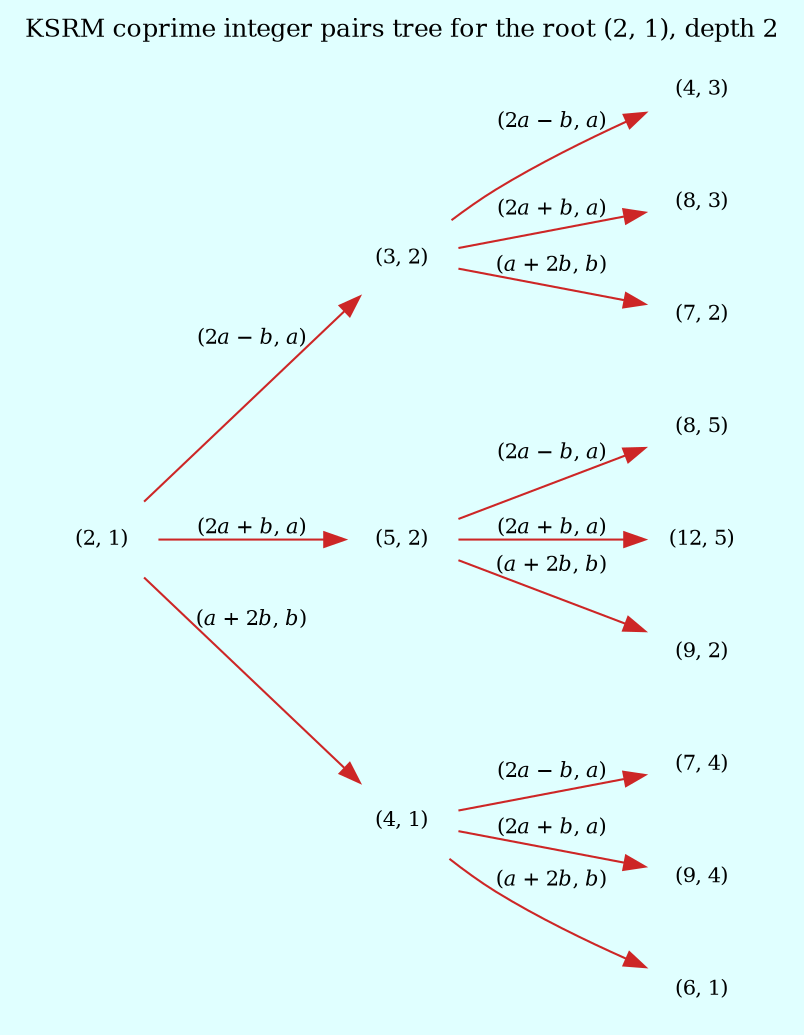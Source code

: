 digraph
{
    graph [
        bgcolor=lightcyan
        fontsize=12
        labelloc="t"
        label="KSRM coprime integer pairs tree for the root (2, 1), depth 2"
        layout=dot
        rankdir = "LR"
    ]
    node [shape=plaintext, fontsize=10]
    edge [style=dashedsolid, color=firebrick3, fontsize=10]

    "(2, 1)" -> "(3, 2)" [label="(2𝑎 − 𝑏, 𝑎)"]
    "(2, 1)" -> "(5, 2)" [label="(2𝑎 + 𝑏, 𝑎)"]
    "(2, 1)" -> "(4, 1)" [label="(𝑎 + 2𝑏, 𝑏)"]

    "(3, 2)" -> "(4, 3)" [label="(2𝑎 − 𝑏, 𝑎)"]
    "(3, 2)" -> "(8, 3)" [label="(2𝑎 + 𝑏, 𝑎)"]
    "(3, 2)" -> "(7, 2)" [label="(𝑎 + 2𝑏, 𝑏)"]

    "(5, 2)" -> "(8, 5)" [label="(2𝑎 − 𝑏, 𝑎)"]
    "(5, 2)" -> "(12, 5)" [label="(2𝑎 + 𝑏, 𝑎)"]
    "(5, 2)" -> "(9, 2)" [label="(𝑎 + 2𝑏, 𝑏)"]

    "(4, 1)" -> "(7, 4)" [label="(2𝑎 − 𝑏, 𝑎)"]
    "(4, 1)" -> "(9, 4)" [label="(2𝑎 + 𝑏, 𝑎)"]
    "(4, 1)" -> "(6, 1)" [label="(𝑎 + 2𝑏, 𝑏)"]

}
